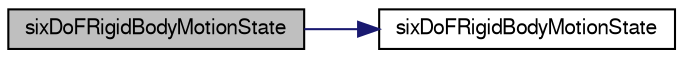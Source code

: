 digraph "sixDoFRigidBodyMotionState"
{
  bgcolor="transparent";
  edge [fontname="FreeSans",fontsize="10",labelfontname="FreeSans",labelfontsize="10"];
  node [fontname="FreeSans",fontsize="10",shape=record];
  rankdir="LR";
  Node3 [label="sixDoFRigidBodyMotionState",height=0.2,width=0.4,color="black", fillcolor="grey75", style="filled", fontcolor="black"];
  Node3 -> Node4 [color="midnightblue",fontsize="10",style="solid",fontname="FreeSans"];
  Node4 [label="sixDoFRigidBodyMotionState",height=0.2,width=0.4,color="black",URL="$a29534.html#aa3e90401eeba536139163c49ac17f33b",tooltip="Construct null. "];
}
